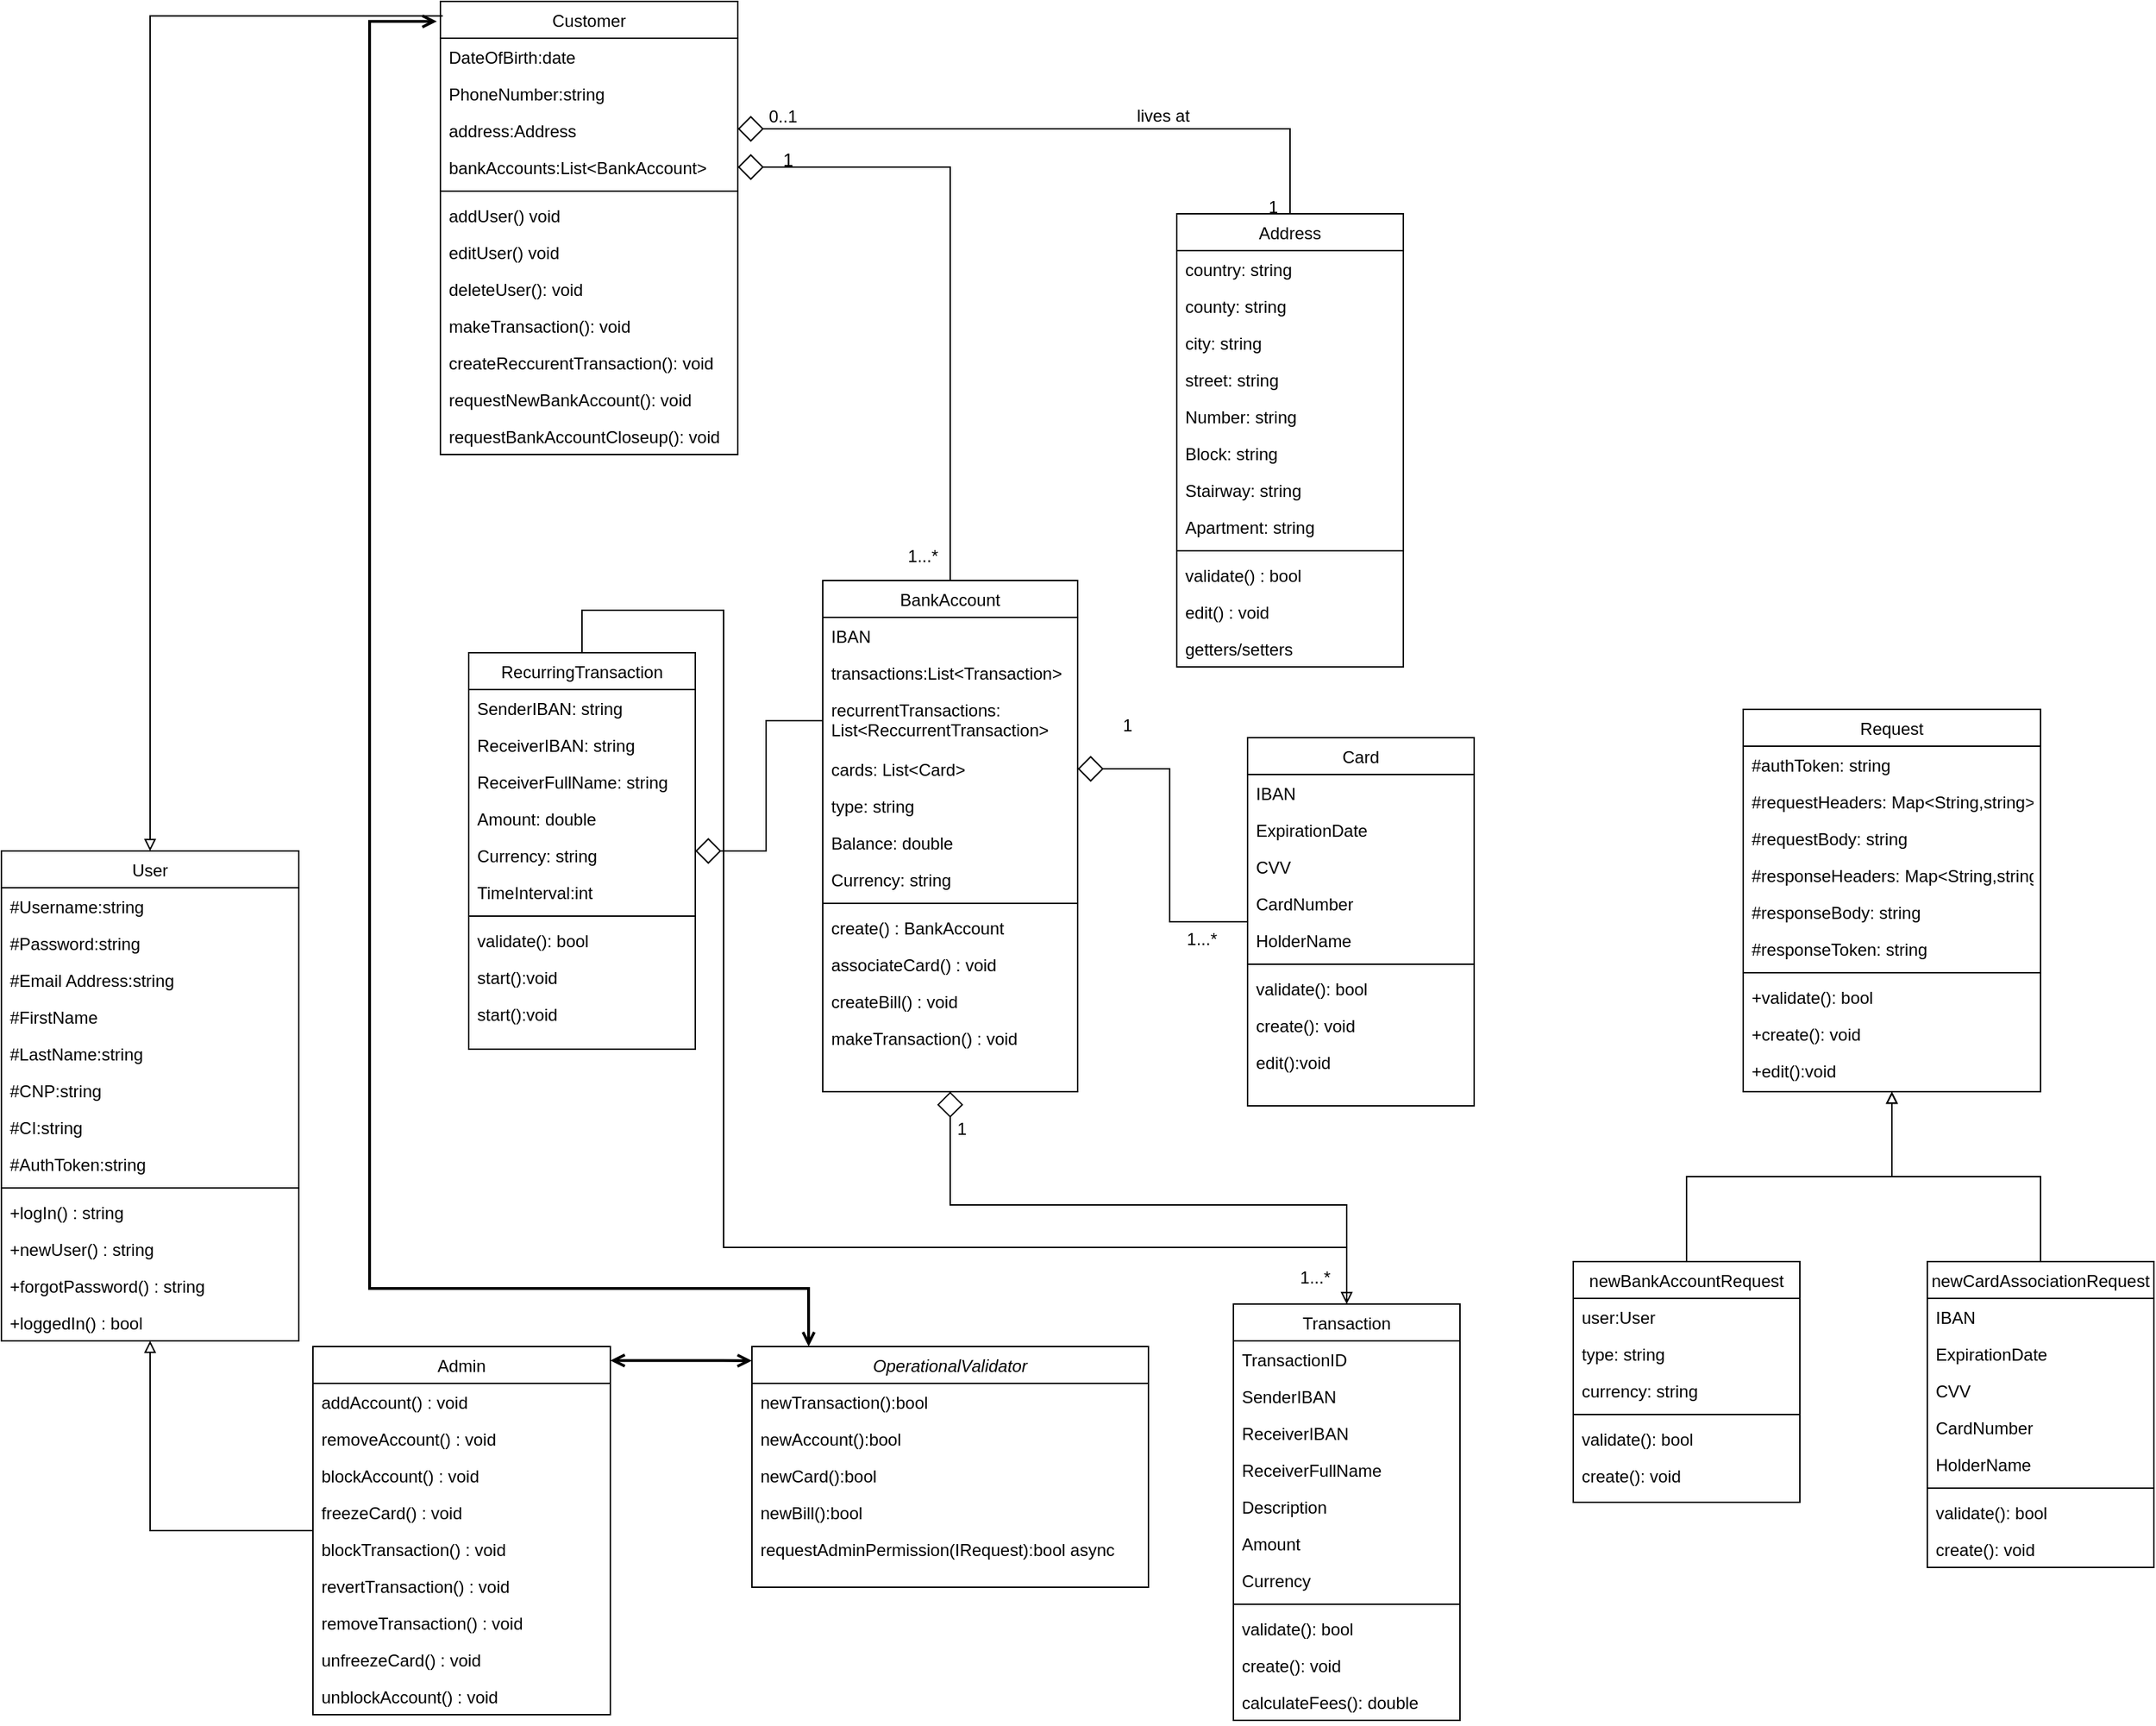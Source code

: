 <mxfile version="14.5.6" type="device"><diagram id="C5RBs43oDa-KdzZeNtuy" name="Page-1"><mxGraphModel dx="1200" dy="620" grid="1" gridSize="10" guides="1" tooltips="1" connect="1" arrows="1" fold="1" page="1" pageScale="1" pageWidth="827" pageHeight="1169" math="0" shadow="0"><root><mxCell id="WIyWlLk6GJQsqaUBKTNV-0"/><mxCell id="WIyWlLk6GJQsqaUBKTNV-1" parent="WIyWlLk6GJQsqaUBKTNV-0"/><mxCell id="zkfFHV4jXpPFQw0GAbJ--0" value="Customer" style="swimlane;fontStyle=0;align=center;verticalAlign=top;childLayout=stackLayout;horizontal=1;startSize=26;horizontalStack=0;resizeParent=1;resizeLast=0;collapsible=1;marginBottom=0;rounded=0;shadow=0;strokeWidth=1;" parent="WIyWlLk6GJQsqaUBKTNV-1" vertex="1"><mxGeometry x="330" y="20" width="210" height="320" as="geometry"><mxRectangle x="220" y="120" width="160" height="26" as="alternateBounds"/></mxGeometry></mxCell><mxCell id="QooeFJCqSbE_ED6iMEy6-66" value="DateOfBirth:date" style="text;align=left;verticalAlign=top;spacingLeft=4;spacingRight=4;overflow=hidden;rotatable=0;points=[[0,0.5],[1,0.5]];portConstraint=eastwest;rounded=0;shadow=0;html=0;" parent="zkfFHV4jXpPFQw0GAbJ--0" vertex="1"><mxGeometry y="26" width="210" height="26" as="geometry"/></mxCell><mxCell id="QooeFJCqSbE_ED6iMEy6-67" value="PhoneNumber:string" style="text;align=left;verticalAlign=top;spacingLeft=4;spacingRight=4;overflow=hidden;rotatable=0;points=[[0,0.5],[1,0.5]];portConstraint=eastwest;rounded=0;shadow=0;html=0;" parent="zkfFHV4jXpPFQw0GAbJ--0" vertex="1"><mxGeometry y="52" width="210" height="26" as="geometry"/></mxCell><mxCell id="cZj2nDhHRfNbQZVqVWEz-0" value="address:Address" style="text;align=left;verticalAlign=top;spacingLeft=4;spacingRight=4;overflow=hidden;rotatable=0;points=[[0,0.5],[1,0.5]];portConstraint=eastwest;rounded=0;shadow=0;html=0;" parent="zkfFHV4jXpPFQw0GAbJ--0" vertex="1"><mxGeometry y="78" width="210" height="26" as="geometry"/></mxCell><mxCell id="cZj2nDhHRfNbQZVqVWEz-2" value="bankAccounts:List&lt;BankAccount&gt;" style="text;align=left;verticalAlign=top;spacingLeft=4;spacingRight=4;overflow=hidden;rotatable=0;points=[[0,0.5],[1,0.5]];portConstraint=eastwest;rounded=0;shadow=0;html=0;" parent="zkfFHV4jXpPFQw0GAbJ--0" vertex="1"><mxGeometry y="104" width="210" height="26" as="geometry"/></mxCell><mxCell id="zkfFHV4jXpPFQw0GAbJ--4" value="" style="line;html=1;strokeWidth=1;align=left;verticalAlign=middle;spacingTop=-1;spacingLeft=3;spacingRight=3;rotatable=0;labelPosition=right;points=[];portConstraint=eastwest;" parent="zkfFHV4jXpPFQw0GAbJ--0" vertex="1"><mxGeometry y="130" width="210" height="8" as="geometry"/></mxCell><mxCell id="zkfFHV4jXpPFQw0GAbJ--5" value="addUser() void" style="text;align=left;verticalAlign=top;spacingLeft=4;spacingRight=4;overflow=hidden;rotatable=0;points=[[0,0.5],[1,0.5]];portConstraint=eastwest;" parent="zkfFHV4jXpPFQw0GAbJ--0" vertex="1"><mxGeometry y="138" width="210" height="26" as="geometry"/></mxCell><mxCell id="QooeFJCqSbE_ED6iMEy6-68" value="editUser() void" style="text;align=left;verticalAlign=top;spacingLeft=4;spacingRight=4;overflow=hidden;rotatable=0;points=[[0,0.5],[1,0.5]];portConstraint=eastwest;" parent="zkfFHV4jXpPFQw0GAbJ--0" vertex="1"><mxGeometry y="164" width="210" height="26" as="geometry"/></mxCell><mxCell id="QooeFJCqSbE_ED6iMEy6-69" value="deleteUser(): void" style="text;align=left;verticalAlign=top;spacingLeft=4;spacingRight=4;overflow=hidden;rotatable=0;points=[[0,0.5],[1,0.5]];portConstraint=eastwest;" parent="zkfFHV4jXpPFQw0GAbJ--0" vertex="1"><mxGeometry y="190" width="210" height="26" as="geometry"/></mxCell><mxCell id="25cVGkH66APR6RdkRlMY-1" value="makeTransaction(): void" style="text;align=left;verticalAlign=top;spacingLeft=4;spacingRight=4;overflow=hidden;rotatable=0;points=[[0,0.5],[1,0.5]];portConstraint=eastwest;" vertex="1" parent="zkfFHV4jXpPFQw0GAbJ--0"><mxGeometry y="216" width="210" height="26" as="geometry"/></mxCell><mxCell id="QooeFJCqSbE_ED6iMEy6-73" value="createReccurentTransaction(): void" style="text;align=left;verticalAlign=top;spacingLeft=4;spacingRight=4;overflow=hidden;rotatable=0;points=[[0,0.5],[1,0.5]];portConstraint=eastwest;" parent="zkfFHV4jXpPFQw0GAbJ--0" vertex="1"><mxGeometry y="242" width="210" height="26" as="geometry"/></mxCell><mxCell id="QooeFJCqSbE_ED6iMEy6-71" value="requestNewBankAccount(): void" style="text;align=left;verticalAlign=top;spacingLeft=4;spacingRight=4;overflow=hidden;rotatable=0;points=[[0,0.5],[1,0.5]];portConstraint=eastwest;" parent="zkfFHV4jXpPFQw0GAbJ--0" vertex="1"><mxGeometry y="268" width="210" height="26" as="geometry"/></mxCell><mxCell id="25cVGkH66APR6RdkRlMY-0" value="requestBankAccountCloseup(): void" style="text;align=left;verticalAlign=top;spacingLeft=4;spacingRight=4;overflow=hidden;rotatable=0;points=[[0,0.5],[1,0.5]];portConstraint=eastwest;" vertex="1" parent="zkfFHV4jXpPFQw0GAbJ--0"><mxGeometry y="294" width="210" height="26" as="geometry"/></mxCell><mxCell id="zkfFHV4jXpPFQw0GAbJ--17" value="Address" style="swimlane;fontStyle=0;align=center;verticalAlign=top;childLayout=stackLayout;horizontal=1;startSize=26;horizontalStack=0;resizeParent=1;resizeLast=0;collapsible=1;marginBottom=0;rounded=0;shadow=0;strokeWidth=1;" parent="WIyWlLk6GJQsqaUBKTNV-1" vertex="1"><mxGeometry x="850" y="170" width="160" height="320" as="geometry"><mxRectangle x="550" y="140" width="160" height="26" as="alternateBounds"/></mxGeometry></mxCell><mxCell id="zkfFHV4jXpPFQw0GAbJ--18" value="country: string" style="text;align=left;verticalAlign=top;spacingLeft=4;spacingRight=4;overflow=hidden;rotatable=0;points=[[0,0.5],[1,0.5]];portConstraint=eastwest;" parent="zkfFHV4jXpPFQw0GAbJ--17" vertex="1"><mxGeometry y="26" width="160" height="26" as="geometry"/></mxCell><mxCell id="QooeFJCqSbE_ED6iMEy6-58" value="county: string" style="text;align=left;verticalAlign=top;spacingLeft=4;spacingRight=4;overflow=hidden;rotatable=0;points=[[0,0.5],[1,0.5]];portConstraint=eastwest;" parent="zkfFHV4jXpPFQw0GAbJ--17" vertex="1"><mxGeometry y="52" width="160" height="26" as="geometry"/></mxCell><mxCell id="QooeFJCqSbE_ED6iMEy6-59" value="city: string" style="text;align=left;verticalAlign=top;spacingLeft=4;spacingRight=4;overflow=hidden;rotatable=0;points=[[0,0.5],[1,0.5]];portConstraint=eastwest;" parent="zkfFHV4jXpPFQw0GAbJ--17" vertex="1"><mxGeometry y="78" width="160" height="26" as="geometry"/></mxCell><mxCell id="zkfFHV4jXpPFQw0GAbJ--19" value="street: string" style="text;align=left;verticalAlign=top;spacingLeft=4;spacingRight=4;overflow=hidden;rotatable=0;points=[[0,0.5],[1,0.5]];portConstraint=eastwest;rounded=0;shadow=0;html=0;" parent="zkfFHV4jXpPFQw0GAbJ--17" vertex="1"><mxGeometry y="104" width="160" height="26" as="geometry"/></mxCell><mxCell id="QooeFJCqSbE_ED6iMEy6-60" value="Number: string" style="text;align=left;verticalAlign=top;spacingLeft=4;spacingRight=4;overflow=hidden;rotatable=0;points=[[0,0.5],[1,0.5]];portConstraint=eastwest;rounded=0;shadow=0;html=0;" parent="zkfFHV4jXpPFQw0GAbJ--17" vertex="1"><mxGeometry y="130" width="160" height="26" as="geometry"/></mxCell><mxCell id="QooeFJCqSbE_ED6iMEy6-61" value="Block: string" style="text;align=left;verticalAlign=top;spacingLeft=4;spacingRight=4;overflow=hidden;rotatable=0;points=[[0,0.5],[1,0.5]];portConstraint=eastwest;rounded=0;shadow=0;html=0;" parent="zkfFHV4jXpPFQw0GAbJ--17" vertex="1"><mxGeometry y="156" width="160" height="26" as="geometry"/></mxCell><mxCell id="zkfFHV4jXpPFQw0GAbJ--20" value="Stairway: string" style="text;align=left;verticalAlign=top;spacingLeft=4;spacingRight=4;overflow=hidden;rotatable=0;points=[[0,0.5],[1,0.5]];portConstraint=eastwest;rounded=0;shadow=0;html=0;" parent="zkfFHV4jXpPFQw0GAbJ--17" vertex="1"><mxGeometry y="182" width="160" height="26" as="geometry"/></mxCell><mxCell id="zkfFHV4jXpPFQw0GAbJ--21" value="Apartment: string" style="text;align=left;verticalAlign=top;spacingLeft=4;spacingRight=4;overflow=hidden;rotatable=0;points=[[0,0.5],[1,0.5]];portConstraint=eastwest;rounded=0;shadow=0;html=0;" parent="zkfFHV4jXpPFQw0GAbJ--17" vertex="1"><mxGeometry y="208" width="160" height="26" as="geometry"/></mxCell><mxCell id="zkfFHV4jXpPFQw0GAbJ--23" value="" style="line;html=1;strokeWidth=1;align=left;verticalAlign=middle;spacingTop=-1;spacingLeft=3;spacingRight=3;rotatable=0;labelPosition=right;points=[];portConstraint=eastwest;" parent="zkfFHV4jXpPFQw0GAbJ--17" vertex="1"><mxGeometry y="234" width="160" height="8" as="geometry"/></mxCell><mxCell id="zkfFHV4jXpPFQw0GAbJ--24" value="validate() : bool" style="text;align=left;verticalAlign=top;spacingLeft=4;spacingRight=4;overflow=hidden;rotatable=0;points=[[0,0.5],[1,0.5]];portConstraint=eastwest;" parent="zkfFHV4jXpPFQw0GAbJ--17" vertex="1"><mxGeometry y="242" width="160" height="26" as="geometry"/></mxCell><mxCell id="QooeFJCqSbE_ED6iMEy6-62" value="edit() : void" style="text;align=left;verticalAlign=top;spacingLeft=4;spacingRight=4;overflow=hidden;rotatable=0;points=[[0,0.5],[1,0.5]];portConstraint=eastwest;" parent="zkfFHV4jXpPFQw0GAbJ--17" vertex="1"><mxGeometry y="268" width="160" height="26" as="geometry"/></mxCell><mxCell id="QooeFJCqSbE_ED6iMEy6-74" value="getters/setters" style="text;align=left;verticalAlign=top;spacingLeft=4;spacingRight=4;overflow=hidden;rotatable=0;points=[[0,0.5],[1,0.5]];portConstraint=eastwest;" parent="zkfFHV4jXpPFQw0GAbJ--17" vertex="1"><mxGeometry y="294" width="160" height="26" as="geometry"/></mxCell><mxCell id="zkfFHV4jXpPFQw0GAbJ--26" value="" style="endArrow=none;shadow=0;strokeWidth=1;rounded=0;endFill=0;edgeStyle=elbowEdgeStyle;elbow=vertical;startArrow=diamond;startFill=0;startSize=16;" parent="WIyWlLk6GJQsqaUBKTNV-1" source="zkfFHV4jXpPFQw0GAbJ--0" target="zkfFHV4jXpPFQw0GAbJ--17" edge="1"><mxGeometry x="0.5" y="41" relative="1" as="geometry"><mxPoint x="630" y="192" as="sourcePoint"/><mxPoint x="790" y="192" as="targetPoint"/><mxPoint x="-40" y="32" as="offset"/><Array as="points"><mxPoint x="620" y="110"/><mxPoint x="630" y="270"/><mxPoint x="550" y="140"/></Array></mxGeometry></mxCell><mxCell id="zkfFHV4jXpPFQw0GAbJ--27" value="0..1" style="resizable=0;align=left;verticalAlign=bottom;labelBackgroundColor=none;fontSize=12;" parent="zkfFHV4jXpPFQw0GAbJ--26" connectable="0" vertex="1"><mxGeometry x="-1" relative="1" as="geometry"><mxPoint x="20" as="offset"/></mxGeometry></mxCell><mxCell id="zkfFHV4jXpPFQw0GAbJ--28" value="1" style="resizable=0;align=right;verticalAlign=bottom;labelBackgroundColor=none;fontSize=12;" parent="zkfFHV4jXpPFQw0GAbJ--26" connectable="0" vertex="1"><mxGeometry x="1" relative="1" as="geometry"><mxPoint x="-7" y="4" as="offset"/></mxGeometry></mxCell><mxCell id="zkfFHV4jXpPFQw0GAbJ--29" value="lives at" style="text;html=1;resizable=0;points=[];;align=center;verticalAlign=middle;labelBackgroundColor=none;rounded=0;shadow=0;strokeWidth=1;fontSize=12;" parent="zkfFHV4jXpPFQw0GAbJ--26" vertex="1" connectable="0"><mxGeometry x="0.5" y="49" relative="1" as="geometry"><mxPoint x="-38" y="40" as="offset"/></mxGeometry></mxCell><mxCell id="cZj2nDhHRfNbQZVqVWEz-3" value="" style="endArrow=none;shadow=0;strokeWidth=1;rounded=0;endFill=0;edgeStyle=elbowEdgeStyle;elbow=vertical;exitX=1;exitY=0.5;exitDx=0;exitDy=0;verticalAlign=middle;horizontal=0;entryX=0.5;entryY=0;entryDx=0;entryDy=0;startArrow=diamond;startFill=0;targetPerimeterSpacing=0;endSize=6;startSize=16;" parent="WIyWlLk6GJQsqaUBKTNV-1" source="cZj2nDhHRfNbQZVqVWEz-2" target="cZj2nDhHRfNbQZVqVWEz-9" edge="1"><mxGeometry x="0.5" y="41" relative="1" as="geometry"><mxPoint x="530" y="170" as="sourcePoint"/><mxPoint x="700" y="250" as="targetPoint"/><mxPoint x="-40" y="32" as="offset"/><Array as="points"><mxPoint x="620" y="137"/><mxPoint x="580" y="293"/><mxPoint x="690" y="163"/><mxPoint x="590" y="163"/><mxPoint x="600" y="210"/><mxPoint x="590" y="250"/><mxPoint x="610" y="260"/><mxPoint x="610" y="240"/><mxPoint x="610" y="220"/></Array></mxGeometry></mxCell><mxCell id="cZj2nDhHRfNbQZVqVWEz-4" value="1" style="resizable=0;align=left;verticalAlign=bottom;labelBackgroundColor=none;fontSize=13;" parent="cZj2nDhHRfNbQZVqVWEz-3" connectable="0" vertex="1"><mxGeometry x="-1" relative="1" as="geometry"><mxPoint x="30" y="4" as="offset"/></mxGeometry></mxCell><mxCell id="cZj2nDhHRfNbQZVqVWEz-5" value="1...*" style="resizable=0;align=right;verticalAlign=bottom;labelBackgroundColor=none;fontSize=12;" parent="cZj2nDhHRfNbQZVqVWEz-3" connectable="0" vertex="1"><mxGeometry x="1" relative="1" as="geometry"><mxPoint x="-7" y="-8.36" as="offset"/></mxGeometry></mxCell><mxCell id="QooeFJCqSbE_ED6iMEy6-11" value="" style="edgeStyle=orthogonalEdgeStyle;rounded=0;orthogonalLoop=1;jettySize=auto;html=1;exitX=1;exitY=0.5;exitDx=0;exitDy=0;endArrow=none;endFill=0;startArrow=diamond;startFill=0;startSize=16;" parent="WIyWlLk6GJQsqaUBKTNV-1" source="QooeFJCqSbE_ED6iMEy6-0" target="QooeFJCqSbE_ED6iMEy6-1" edge="1"><mxGeometry relative="1" as="geometry"/></mxCell><mxCell id="QooeFJCqSbE_ED6iMEy6-22" value="" style="edgeStyle=orthogonalEdgeStyle;rounded=0;orthogonalLoop=1;jettySize=auto;html=1;endArrow=none;endFill=0;startArrow=diamond;startFill=0;startSize=16;exitX=0.5;exitY=1;exitDx=0;exitDy=0;" parent="WIyWlLk6GJQsqaUBKTNV-1" source="cZj2nDhHRfNbQZVqVWEz-9" target="QooeFJCqSbE_ED6iMEy6-12" edge="1"><mxGeometry relative="1" as="geometry"/></mxCell><mxCell id="cZj2nDhHRfNbQZVqVWEz-9" value="BankAccount" style="swimlane;fontStyle=0;align=center;verticalAlign=top;childLayout=stackLayout;horizontal=1;startSize=26;horizontalStack=0;resizeParent=1;resizeLast=0;collapsible=1;marginBottom=0;rounded=0;shadow=0;strokeWidth=1;" parent="WIyWlLk6GJQsqaUBKTNV-1" vertex="1"><mxGeometry x="600" y="429" width="180" height="361" as="geometry"><mxRectangle x="550" y="140" width="160" height="26" as="alternateBounds"/></mxGeometry></mxCell><mxCell id="cZj2nDhHRfNbQZVqVWEz-10" value="IBAN" style="text;align=left;verticalAlign=top;spacingLeft=4;spacingRight=4;overflow=hidden;rotatable=0;points=[[0,0.5],[1,0.5]];portConstraint=eastwest;" parent="cZj2nDhHRfNbQZVqVWEz-9" vertex="1"><mxGeometry y="26" width="180" height="26" as="geometry"/></mxCell><mxCell id="cZj2nDhHRfNbQZVqVWEz-11" value="transactions:List&lt;Transaction&gt;" style="text;align=left;verticalAlign=top;spacingLeft=4;spacingRight=4;overflow=hidden;rotatable=0;points=[[0,0.5],[1,0.5]];portConstraint=eastwest;rounded=0;shadow=0;html=0;" parent="cZj2nDhHRfNbQZVqVWEz-9" vertex="1"><mxGeometry y="52" width="180" height="26" as="geometry"/></mxCell><mxCell id="cZj2nDhHRfNbQZVqVWEz-12" value="recurrentTransactions: &#10;List&lt;ReccurrentTransaction&gt;" style="text;align=left;verticalAlign=top;spacingLeft=4;spacingRight=4;overflow=hidden;rotatable=0;points=[[0,0.5],[1,0.5]];portConstraint=eastwest;rounded=0;shadow=0;html=0;" parent="cZj2nDhHRfNbQZVqVWEz-9" vertex="1"><mxGeometry y="78" width="180" height="42" as="geometry"/></mxCell><mxCell id="QooeFJCqSbE_ED6iMEy6-0" value="cards: List&lt;Card&gt;" style="text;align=left;verticalAlign=top;spacingLeft=4;spacingRight=4;overflow=hidden;rotatable=0;points=[[0,0.5],[1,0.5]];portConstraint=eastwest;rounded=0;shadow=0;html=0;" parent="cZj2nDhHRfNbQZVqVWEz-9" vertex="1"><mxGeometry y="120" width="180" height="26" as="geometry"/></mxCell><mxCell id="cZj2nDhHRfNbQZVqVWEz-13" value="type: string" style="text;align=left;verticalAlign=top;spacingLeft=4;spacingRight=4;overflow=hidden;rotatable=0;points=[[0,0.5],[1,0.5]];portConstraint=eastwest;rounded=0;shadow=0;html=0;" parent="cZj2nDhHRfNbQZVqVWEz-9" vertex="1"><mxGeometry y="146" width="180" height="26" as="geometry"/></mxCell><mxCell id="QooeFJCqSbE_ED6iMEy6-90" value="Balance: double" style="text;align=left;verticalAlign=top;spacingLeft=4;spacingRight=4;overflow=hidden;rotatable=0;points=[[0,0.5],[1,0.5]];portConstraint=eastwest;rounded=0;shadow=0;html=0;" parent="cZj2nDhHRfNbQZVqVWEz-9" vertex="1"><mxGeometry y="172" width="180" height="26" as="geometry"/></mxCell><mxCell id="QooeFJCqSbE_ED6iMEy6-91" value="Currency: string" style="text;align=left;verticalAlign=top;spacingLeft=4;spacingRight=4;overflow=hidden;rotatable=0;points=[[0,0.5],[1,0.5]];portConstraint=eastwest;rounded=0;shadow=0;html=0;" parent="cZj2nDhHRfNbQZVqVWEz-9" vertex="1"><mxGeometry y="198" width="180" height="26" as="geometry"/></mxCell><mxCell id="cZj2nDhHRfNbQZVqVWEz-15" value="" style="line;html=1;strokeWidth=1;align=left;verticalAlign=middle;spacingTop=-1;spacingLeft=3;spacingRight=3;rotatable=0;labelPosition=right;points=[];portConstraint=eastwest;" parent="cZj2nDhHRfNbQZVqVWEz-9" vertex="1"><mxGeometry y="224" width="180" height="8" as="geometry"/></mxCell><mxCell id="cZj2nDhHRfNbQZVqVWEz-16" value="create() : BankAccount" style="text;align=left;verticalAlign=top;spacingLeft=4;spacingRight=4;overflow=hidden;rotatable=0;points=[[0,0.5],[1,0.5]];portConstraint=eastwest;" parent="cZj2nDhHRfNbQZVqVWEz-9" vertex="1"><mxGeometry y="232" width="180" height="26" as="geometry"/></mxCell><mxCell id="QooeFJCqSbE_ED6iMEy6-92" value="associateCard() : void" style="text;align=left;verticalAlign=top;spacingLeft=4;spacingRight=4;overflow=hidden;rotatable=0;points=[[0,0.5],[1,0.5]];portConstraint=eastwest;" parent="cZj2nDhHRfNbQZVqVWEz-9" vertex="1"><mxGeometry y="258" width="180" height="26" as="geometry"/></mxCell><mxCell id="QooeFJCqSbE_ED6iMEy6-93" value="createBill() : void" style="text;align=left;verticalAlign=top;spacingLeft=4;spacingRight=4;overflow=hidden;rotatable=0;points=[[0,0.5],[1,0.5]];portConstraint=eastwest;" parent="cZj2nDhHRfNbQZVqVWEz-9" vertex="1"><mxGeometry y="284" width="180" height="26" as="geometry"/></mxCell><mxCell id="QooeFJCqSbE_ED6iMEy6-94" value="makeTransaction() : void" style="text;align=left;verticalAlign=top;spacingLeft=4;spacingRight=4;overflow=hidden;rotatable=0;points=[[0,0.5],[1,0.5]];portConstraint=eastwest;" parent="cZj2nDhHRfNbQZVqVWEz-9" vertex="1"><mxGeometry y="310" width="180" height="26" as="geometry"/></mxCell><mxCell id="QooeFJCqSbE_ED6iMEy6-1" value="Card" style="swimlane;fontStyle=0;align=center;verticalAlign=top;childLayout=stackLayout;horizontal=1;startSize=26;horizontalStack=0;resizeParent=1;resizeLast=0;collapsible=1;marginBottom=0;rounded=0;shadow=0;strokeWidth=1;" parent="WIyWlLk6GJQsqaUBKTNV-1" vertex="1"><mxGeometry x="900" y="540" width="160" height="260" as="geometry"><mxRectangle x="550" y="140" width="160" height="26" as="alternateBounds"/></mxGeometry></mxCell><mxCell id="QooeFJCqSbE_ED6iMEy6-2" value="IBAN" style="text;align=left;verticalAlign=top;spacingLeft=4;spacingRight=4;overflow=hidden;rotatable=0;points=[[0,0.5],[1,0.5]];portConstraint=eastwest;" parent="QooeFJCqSbE_ED6iMEy6-1" vertex="1"><mxGeometry y="26" width="160" height="26" as="geometry"/></mxCell><mxCell id="QooeFJCqSbE_ED6iMEy6-3" value="ExpirationDate" style="text;align=left;verticalAlign=top;spacingLeft=4;spacingRight=4;overflow=hidden;rotatable=0;points=[[0,0.5],[1,0.5]];portConstraint=eastwest;rounded=0;shadow=0;html=0;" parent="QooeFJCqSbE_ED6iMEy6-1" vertex="1"><mxGeometry y="52" width="160" height="26" as="geometry"/></mxCell><mxCell id="QooeFJCqSbE_ED6iMEy6-56" value="CVV" style="text;align=left;verticalAlign=top;spacingLeft=4;spacingRight=4;overflow=hidden;rotatable=0;points=[[0,0.5],[1,0.5]];portConstraint=eastwest;rounded=0;shadow=0;html=0;" parent="QooeFJCqSbE_ED6iMEy6-1" vertex="1"><mxGeometry y="78" width="160" height="26" as="geometry"/></mxCell><mxCell id="QooeFJCqSbE_ED6iMEy6-57" value="CardNumber" style="text;align=left;verticalAlign=top;spacingLeft=4;spacingRight=4;overflow=hidden;rotatable=0;points=[[0,0.5],[1,0.5]];portConstraint=eastwest;rounded=0;shadow=0;html=0;" parent="QooeFJCqSbE_ED6iMEy6-1" vertex="1"><mxGeometry y="104" width="160" height="26" as="geometry"/></mxCell><mxCell id="QooeFJCqSbE_ED6iMEy6-4" value="HolderName" style="text;align=left;verticalAlign=top;spacingLeft=4;spacingRight=4;overflow=hidden;rotatable=0;points=[[0,0.5],[1,0.5]];portConstraint=eastwest;rounded=0;shadow=0;html=0;" parent="QooeFJCqSbE_ED6iMEy6-1" vertex="1"><mxGeometry y="130" width="160" height="26" as="geometry"/></mxCell><mxCell id="QooeFJCqSbE_ED6iMEy6-8" value="" style="line;html=1;strokeWidth=1;align=left;verticalAlign=middle;spacingTop=-1;spacingLeft=3;spacingRight=3;rotatable=0;labelPosition=right;points=[];portConstraint=eastwest;" parent="QooeFJCqSbE_ED6iMEy6-1" vertex="1"><mxGeometry y="156" width="160" height="8" as="geometry"/></mxCell><mxCell id="QooeFJCqSbE_ED6iMEy6-9" value="validate(): bool" style="text;align=left;verticalAlign=top;spacingLeft=4;spacingRight=4;overflow=hidden;rotatable=0;points=[[0,0.5],[1,0.5]];portConstraint=eastwest;" parent="QooeFJCqSbE_ED6iMEy6-1" vertex="1"><mxGeometry y="164" width="160" height="26" as="geometry"/></mxCell><mxCell id="QooeFJCqSbE_ED6iMEy6-89" value="create(): void" style="text;align=left;verticalAlign=top;spacingLeft=4;spacingRight=4;overflow=hidden;rotatable=0;points=[[0,0.5],[1,0.5]];portConstraint=eastwest;" parent="QooeFJCqSbE_ED6iMEy6-1" vertex="1"><mxGeometry y="190" width="160" height="26" as="geometry"/></mxCell><mxCell id="QooeFJCqSbE_ED6iMEy6-10" value="edit():void" style="text;align=left;verticalAlign=top;spacingLeft=4;spacingRight=4;overflow=hidden;rotatable=0;points=[[0,0.5],[1,0.5]];portConstraint=eastwest;" parent="QooeFJCqSbE_ED6iMEy6-1" vertex="1"><mxGeometry y="216" width="160" height="26" as="geometry"/></mxCell><mxCell id="QooeFJCqSbE_ED6iMEy6-12" value="Transaction" style="swimlane;fontStyle=0;align=center;verticalAlign=top;childLayout=stackLayout;horizontal=1;startSize=26;horizontalStack=0;resizeParent=1;resizeLast=0;collapsible=1;marginBottom=0;rounded=0;shadow=0;strokeWidth=1;" parent="WIyWlLk6GJQsqaUBKTNV-1" vertex="1"><mxGeometry x="890" y="940" width="160" height="294" as="geometry"><mxRectangle x="550" y="140" width="160" height="26" as="alternateBounds"/></mxGeometry></mxCell><mxCell id="QooeFJCqSbE_ED6iMEy6-13" value="TransactionID" style="text;align=left;verticalAlign=top;spacingLeft=4;spacingRight=4;overflow=hidden;rotatable=0;points=[[0,0.5],[1,0.5]];portConstraint=eastwest;" parent="QooeFJCqSbE_ED6iMEy6-12" vertex="1"><mxGeometry y="26" width="160" height="26" as="geometry"/></mxCell><mxCell id="QooeFJCqSbE_ED6iMEy6-14" value="SenderIBAN" style="text;align=left;verticalAlign=top;spacingLeft=4;spacingRight=4;overflow=hidden;rotatable=0;points=[[0,0.5],[1,0.5]];portConstraint=eastwest;rounded=0;shadow=0;html=0;" parent="QooeFJCqSbE_ED6iMEy6-12" vertex="1"><mxGeometry y="52" width="160" height="26" as="geometry"/></mxCell><mxCell id="QooeFJCqSbE_ED6iMEy6-15" value="ReceiverIBAN" style="text;align=left;verticalAlign=top;spacingLeft=4;spacingRight=4;overflow=hidden;rotatable=0;points=[[0,0.5],[1,0.5]];portConstraint=eastwest;rounded=0;shadow=0;html=0;" parent="QooeFJCqSbE_ED6iMEy6-12" vertex="1"><mxGeometry y="78" width="160" height="26" as="geometry"/></mxCell><mxCell id="QooeFJCqSbE_ED6iMEy6-16" value="ReceiverFullName" style="text;align=left;verticalAlign=top;spacingLeft=4;spacingRight=4;overflow=hidden;rotatable=0;points=[[0,0.5],[1,0.5]];portConstraint=eastwest;rounded=0;shadow=0;html=0;" parent="QooeFJCqSbE_ED6iMEy6-12" vertex="1"><mxGeometry y="104" width="160" height="26" as="geometry"/></mxCell><mxCell id="QooeFJCqSbE_ED6iMEy6-17" value="Description" style="text;align=left;verticalAlign=top;spacingLeft=4;spacingRight=4;overflow=hidden;rotatable=0;points=[[0,0.5],[1,0.5]];portConstraint=eastwest;rounded=0;shadow=0;html=0;" parent="QooeFJCqSbE_ED6iMEy6-12" vertex="1"><mxGeometry y="130" width="160" height="26" as="geometry"/></mxCell><mxCell id="QooeFJCqSbE_ED6iMEy6-86" value="Amount" style="text;align=left;verticalAlign=top;spacingLeft=4;spacingRight=4;overflow=hidden;rotatable=0;points=[[0,0.5],[1,0.5]];portConstraint=eastwest;rounded=0;shadow=0;html=0;" parent="QooeFJCqSbE_ED6iMEy6-12" vertex="1"><mxGeometry y="156" width="160" height="26" as="geometry"/></mxCell><mxCell id="QooeFJCqSbE_ED6iMEy6-18" value="Currency" style="text;align=left;verticalAlign=top;spacingLeft=4;spacingRight=4;overflow=hidden;rotatable=0;points=[[0,0.5],[1,0.5]];portConstraint=eastwest;rounded=0;shadow=0;html=0;" parent="QooeFJCqSbE_ED6iMEy6-12" vertex="1"><mxGeometry y="182" width="160" height="26" as="geometry"/></mxCell><mxCell id="QooeFJCqSbE_ED6iMEy6-19" value="" style="line;html=1;strokeWidth=1;align=left;verticalAlign=middle;spacingTop=-1;spacingLeft=3;spacingRight=3;rotatable=0;labelPosition=right;points=[];portConstraint=eastwest;" parent="QooeFJCqSbE_ED6iMEy6-12" vertex="1"><mxGeometry y="208" width="160" height="8" as="geometry"/></mxCell><mxCell id="QooeFJCqSbE_ED6iMEy6-20" value="validate(): bool" style="text;align=left;verticalAlign=top;spacingLeft=4;spacingRight=4;overflow=hidden;rotatable=0;points=[[0,0.5],[1,0.5]];portConstraint=eastwest;" parent="QooeFJCqSbE_ED6iMEy6-12" vertex="1"><mxGeometry y="216" width="160" height="26" as="geometry"/></mxCell><mxCell id="QooeFJCqSbE_ED6iMEy6-88" value="create(): void" style="text;align=left;verticalAlign=top;spacingLeft=4;spacingRight=4;overflow=hidden;rotatable=0;points=[[0,0.5],[1,0.5]];portConstraint=eastwest;" parent="QooeFJCqSbE_ED6iMEy6-12" vertex="1"><mxGeometry y="242" width="160" height="26" as="geometry"/></mxCell><mxCell id="QooeFJCqSbE_ED6iMEy6-21" value="calculateFees(): double" style="text;align=left;verticalAlign=top;spacingLeft=4;spacingRight=4;overflow=hidden;rotatable=0;points=[[0,0.5],[1,0.5]];portConstraint=eastwest;" parent="QooeFJCqSbE_ED6iMEy6-12" vertex="1"><mxGeometry y="268" width="160" height="26" as="geometry"/></mxCell><mxCell id="QooeFJCqSbE_ED6iMEy6-152" value="" style="edgeStyle=orthogonalEdgeStyle;rounded=0;orthogonalLoop=1;jettySize=auto;html=1;startArrow=none;startFill=0;endArrow=block;endFill=0;" parent="WIyWlLk6GJQsqaUBKTNV-1" source="QooeFJCqSbE_ED6iMEy6-23" target="QooeFJCqSbE_ED6iMEy6-141" edge="1"><mxGeometry relative="1" as="geometry"/></mxCell><mxCell id="QooeFJCqSbE_ED6iMEy6-23" value="Admin" style="swimlane;fontStyle=0;align=center;verticalAlign=top;childLayout=stackLayout;horizontal=1;startSize=26;horizontalStack=0;resizeParent=1;resizeLast=0;collapsible=1;marginBottom=0;rounded=0;shadow=0;strokeWidth=1;" parent="WIyWlLk6GJQsqaUBKTNV-1" vertex="1"><mxGeometry x="240" y="970" width="210" height="260" as="geometry"><mxRectangle x="220" y="120" width="160" height="26" as="alternateBounds"/></mxGeometry></mxCell><mxCell id="QooeFJCqSbE_ED6iMEy6-170" value="addAccount() : void" style="text;align=left;verticalAlign=top;spacingLeft=4;spacingRight=4;overflow=hidden;rotatable=0;points=[[0,0.5],[1,0.5]];portConstraint=eastwest;rounded=0;shadow=0;html=0;" parent="QooeFJCqSbE_ED6iMEy6-23" vertex="1"><mxGeometry y="26" width="210" height="26" as="geometry"/></mxCell><mxCell id="QooeFJCqSbE_ED6iMEy6-171" value="removeAccount() : void" style="text;align=left;verticalAlign=top;spacingLeft=4;spacingRight=4;overflow=hidden;rotatable=0;points=[[0,0.5],[1,0.5]];portConstraint=eastwest;rounded=0;shadow=0;html=0;" parent="QooeFJCqSbE_ED6iMEy6-23" vertex="1"><mxGeometry y="52" width="210" height="26" as="geometry"/></mxCell><mxCell id="QooeFJCqSbE_ED6iMEy6-172" value="blockAccount() : void" style="text;align=left;verticalAlign=top;spacingLeft=4;spacingRight=4;overflow=hidden;rotatable=0;points=[[0,0.5],[1,0.5]];portConstraint=eastwest;rounded=0;shadow=0;html=0;" parent="QooeFJCqSbE_ED6iMEy6-23" vertex="1"><mxGeometry y="78" width="210" height="26" as="geometry"/></mxCell><mxCell id="QooeFJCqSbE_ED6iMEy6-28" value="freezeCard() : void" style="text;align=left;verticalAlign=top;spacingLeft=4;spacingRight=4;overflow=hidden;rotatable=0;points=[[0,0.5],[1,0.5]];portConstraint=eastwest;rounded=0;shadow=0;html=0;" parent="QooeFJCqSbE_ED6iMEy6-23" vertex="1"><mxGeometry y="104" width="210" height="26" as="geometry"/></mxCell><mxCell id="QooeFJCqSbE_ED6iMEy6-29" value="blockTransaction() : void" style="text;align=left;verticalAlign=top;spacingLeft=4;spacingRight=4;overflow=hidden;rotatable=0;points=[[0,0.5],[1,0.5]];portConstraint=eastwest;rounded=0;shadow=0;html=0;" parent="QooeFJCqSbE_ED6iMEy6-23" vertex="1"><mxGeometry y="130" width="210" height="26" as="geometry"/></mxCell><mxCell id="QooeFJCqSbE_ED6iMEy6-30" value="revertTransaction() : void" style="text;align=left;verticalAlign=top;spacingLeft=4;spacingRight=4;overflow=hidden;rotatable=0;points=[[0,0.5],[1,0.5]];portConstraint=eastwest;rounded=0;shadow=0;html=0;" parent="QooeFJCqSbE_ED6iMEy6-23" vertex="1"><mxGeometry y="156" width="210" height="26" as="geometry"/></mxCell><mxCell id="QooeFJCqSbE_ED6iMEy6-173" value="removeTransaction() : void" style="text;align=left;verticalAlign=top;spacingLeft=4;spacingRight=4;overflow=hidden;rotatable=0;points=[[0,0.5],[1,0.5]];portConstraint=eastwest;rounded=0;shadow=0;html=0;" parent="QooeFJCqSbE_ED6iMEy6-23" vertex="1"><mxGeometry y="182" width="210" height="26" as="geometry"/></mxCell><mxCell id="QooeFJCqSbE_ED6iMEy6-174" value="unfreezeCard() : void" style="text;align=left;verticalAlign=top;spacingLeft=4;spacingRight=4;overflow=hidden;rotatable=0;points=[[0,0.5],[1,0.5]];portConstraint=eastwest;rounded=0;shadow=0;html=0;" parent="QooeFJCqSbE_ED6iMEy6-23" vertex="1"><mxGeometry y="208" width="210" height="26" as="geometry"/></mxCell><mxCell id="QooeFJCqSbE_ED6iMEy6-31" value="unblockAccount() : void" style="text;align=left;verticalAlign=top;spacingLeft=4;spacingRight=4;overflow=hidden;rotatable=0;points=[[0,0.5],[1,0.5]];portConstraint=eastwest;rounded=0;shadow=0;html=0;" parent="QooeFJCqSbE_ED6iMEy6-23" vertex="1"><mxGeometry y="234" width="210" height="26" as="geometry"/></mxCell><mxCell id="QooeFJCqSbE_ED6iMEy6-47" value="1" style="resizable=0;align=left;verticalAlign=bottom;labelBackgroundColor=none;fontSize=12;" parent="WIyWlLk6GJQsqaUBKTNV-1" connectable="0" vertex="1"><mxGeometry x="810" y="540" as="geometry"/></mxCell><mxCell id="QooeFJCqSbE_ED6iMEy6-48" value="1...*" style="resizable=0;align=right;verticalAlign=bottom;labelBackgroundColor=none;fontSize=12;" parent="WIyWlLk6GJQsqaUBKTNV-1" connectable="0" vertex="1"><mxGeometry x="880.0" y="691.0" as="geometry"/></mxCell><mxCell id="QooeFJCqSbE_ED6iMEy6-50" value="1...*" style="resizable=0;align=right;verticalAlign=bottom;labelBackgroundColor=none;fontSize=12;" parent="WIyWlLk6GJQsqaUBKTNV-1" connectable="0" vertex="1"><mxGeometry x="960.0" y="930.0" as="geometry"/></mxCell><mxCell id="QooeFJCqSbE_ED6iMEy6-75" value="OperationalValidator" style="swimlane;fontStyle=2;align=center;verticalAlign=top;childLayout=stackLayout;horizontal=1;startSize=26;horizontalStack=0;resizeParent=1;resizeLast=0;collapsible=1;marginBottom=0;rounded=0;shadow=0;strokeWidth=1;" parent="WIyWlLk6GJQsqaUBKTNV-1" vertex="1"><mxGeometry x="550" y="970" width="280" height="170" as="geometry"><mxRectangle x="220" y="120" width="160" height="26" as="alternateBounds"/></mxGeometry></mxCell><mxCell id="QooeFJCqSbE_ED6iMEy6-76" value="newTransaction():bool" style="text;align=left;verticalAlign=top;spacingLeft=4;spacingRight=4;overflow=hidden;rotatable=0;points=[[0,0.5],[1,0.5]];portConstraint=eastwest;" parent="QooeFJCqSbE_ED6iMEy6-75" vertex="1"><mxGeometry y="26" width="280" height="26" as="geometry"/></mxCell><mxCell id="QooeFJCqSbE_ED6iMEy6-77" value="newAccount():bool" style="text;align=left;verticalAlign=top;spacingLeft=4;spacingRight=4;overflow=hidden;rotatable=0;points=[[0,0.5],[1,0.5]];portConstraint=eastwest;rounded=0;shadow=0;html=0;" parent="QooeFJCqSbE_ED6iMEy6-75" vertex="1"><mxGeometry y="52" width="280" height="26" as="geometry"/></mxCell><mxCell id="QooeFJCqSbE_ED6iMEy6-78" value="newCard():bool" style="text;align=left;verticalAlign=top;spacingLeft=4;spacingRight=4;overflow=hidden;rotatable=0;points=[[0,0.5],[1,0.5]];portConstraint=eastwest;rounded=0;shadow=0;html=0;" parent="QooeFJCqSbE_ED6iMEy6-75" vertex="1"><mxGeometry y="78" width="280" height="26" as="geometry"/></mxCell><mxCell id="QooeFJCqSbE_ED6iMEy6-79" value="newBill():bool" style="text;align=left;verticalAlign=top;spacingLeft=4;spacingRight=4;overflow=hidden;rotatable=0;points=[[0,0.5],[1,0.5]];portConstraint=eastwest;rounded=0;shadow=0;html=0;" parent="QooeFJCqSbE_ED6iMEy6-75" vertex="1"><mxGeometry y="104" width="280" height="26" as="geometry"/></mxCell><mxCell id="QooeFJCqSbE_ED6iMEy6-80" value="requestAdminPermission(IRequest):bool async" style="text;align=left;verticalAlign=top;spacingLeft=4;spacingRight=4;overflow=hidden;rotatable=0;points=[[0,0.5],[1,0.5]];portConstraint=eastwest;rounded=0;shadow=0;html=0;" parent="QooeFJCqSbE_ED6iMEy6-75" vertex="1"><mxGeometry y="130" width="280" height="26" as="geometry"/></mxCell><mxCell id="QooeFJCqSbE_ED6iMEy6-123" value="" style="edgeStyle=orthogonalEdgeStyle;rounded=0;orthogonalLoop=1;jettySize=auto;html=1;endArrow=none;endFill=0;startArrow=block;startFill=0;" parent="WIyWlLk6GJQsqaUBKTNV-1" source="QooeFJCqSbE_ED6iMEy6-97" target="QooeFJCqSbE_ED6iMEy6-110" edge="1"><mxGeometry relative="1" as="geometry"/></mxCell><mxCell id="QooeFJCqSbE_ED6iMEy6-97" value="Request" style="swimlane;fontStyle=0;align=center;verticalAlign=top;childLayout=stackLayout;horizontal=1;startSize=26;horizontalStack=0;resizeParent=1;resizeLast=0;collapsible=1;marginBottom=0;rounded=0;shadow=0;strokeWidth=1;" parent="WIyWlLk6GJQsqaUBKTNV-1" vertex="1"><mxGeometry x="1250" y="520" width="210" height="270" as="geometry"><mxRectangle x="550" y="140" width="160" height="26" as="alternateBounds"/></mxGeometry></mxCell><mxCell id="QooeFJCqSbE_ED6iMEy6-98" value="#authToken: string" style="text;align=left;verticalAlign=top;spacingLeft=4;spacingRight=4;overflow=hidden;rotatable=0;points=[[0,0.5],[1,0.5]];portConstraint=eastwest;" parent="QooeFJCqSbE_ED6iMEy6-97" vertex="1"><mxGeometry y="26" width="210" height="26" as="geometry"/></mxCell><mxCell id="QooeFJCqSbE_ED6iMEy6-99" value="#requestHeaders: Map&lt;String,string&gt;" style="text;align=left;verticalAlign=top;spacingLeft=4;spacingRight=4;overflow=hidden;rotatable=0;points=[[0,0.5],[1,0.5]];portConstraint=eastwest;rounded=0;shadow=0;html=0;" parent="QooeFJCqSbE_ED6iMEy6-97" vertex="1"><mxGeometry y="52" width="210" height="26" as="geometry"/></mxCell><mxCell id="QooeFJCqSbE_ED6iMEy6-100" value="#requestBody: string" style="text;align=left;verticalAlign=top;spacingLeft=4;spacingRight=4;overflow=hidden;rotatable=0;points=[[0,0.5],[1,0.5]];portConstraint=eastwest;rounded=0;shadow=0;html=0;" parent="QooeFJCqSbE_ED6iMEy6-97" vertex="1"><mxGeometry y="78" width="210" height="26" as="geometry"/></mxCell><mxCell id="QooeFJCqSbE_ED6iMEy6-101" value="#responseHeaders: Map&lt;String,string&gt;" style="text;align=left;verticalAlign=top;spacingLeft=4;spacingRight=4;overflow=hidden;rotatable=0;points=[[0,0.5],[1,0.5]];portConstraint=eastwest;rounded=0;shadow=0;html=0;" parent="QooeFJCqSbE_ED6iMEy6-97" vertex="1"><mxGeometry y="104" width="210" height="26" as="geometry"/></mxCell><mxCell id="QooeFJCqSbE_ED6iMEy6-102" value="#responseBody: string" style="text;align=left;verticalAlign=top;spacingLeft=4;spacingRight=4;overflow=hidden;rotatable=0;points=[[0,0.5],[1,0.5]];portConstraint=eastwest;rounded=0;shadow=0;html=0;" parent="QooeFJCqSbE_ED6iMEy6-97" vertex="1"><mxGeometry y="130" width="210" height="26" as="geometry"/></mxCell><mxCell id="QooeFJCqSbE_ED6iMEy6-105" value="#responseToken: string" style="text;align=left;verticalAlign=top;spacingLeft=4;spacingRight=4;overflow=hidden;rotatable=0;points=[[0,0.5],[1,0.5]];portConstraint=eastwest;rounded=0;shadow=0;html=0;" parent="QooeFJCqSbE_ED6iMEy6-97" vertex="1"><mxGeometry y="156" width="210" height="26" as="geometry"/></mxCell><mxCell id="QooeFJCqSbE_ED6iMEy6-106" value="" style="line;html=1;strokeWidth=1;align=left;verticalAlign=middle;spacingTop=-1;spacingLeft=3;spacingRight=3;rotatable=0;labelPosition=right;points=[];portConstraint=eastwest;" parent="QooeFJCqSbE_ED6iMEy6-97" vertex="1"><mxGeometry y="182" width="210" height="8" as="geometry"/></mxCell><mxCell id="QooeFJCqSbE_ED6iMEy6-107" value="+validate(): bool" style="text;align=left;verticalAlign=top;spacingLeft=4;spacingRight=4;overflow=hidden;rotatable=0;points=[[0,0.5],[1,0.5]];portConstraint=eastwest;" parent="QooeFJCqSbE_ED6iMEy6-97" vertex="1"><mxGeometry y="190" width="210" height="26" as="geometry"/></mxCell><mxCell id="QooeFJCqSbE_ED6iMEy6-108" value="+create(): void" style="text;align=left;verticalAlign=top;spacingLeft=4;spacingRight=4;overflow=hidden;rotatable=0;points=[[0,0.5],[1,0.5]];portConstraint=eastwest;" parent="QooeFJCqSbE_ED6iMEy6-97" vertex="1"><mxGeometry y="216" width="210" height="26" as="geometry"/></mxCell><mxCell id="QooeFJCqSbE_ED6iMEy6-109" value="+edit():void" style="text;align=left;verticalAlign=top;spacingLeft=4;spacingRight=4;overflow=hidden;rotatable=0;points=[[0,0.5],[1,0.5]];portConstraint=eastwest;" parent="QooeFJCqSbE_ED6iMEy6-97" vertex="1"><mxGeometry y="242" width="210" height="26" as="geometry"/></mxCell><mxCell id="QooeFJCqSbE_ED6iMEy6-110" value="newBankAccountRequest" style="swimlane;fontStyle=0;align=center;verticalAlign=top;childLayout=stackLayout;horizontal=1;startSize=26;horizontalStack=0;resizeParent=1;resizeLast=0;collapsible=1;marginBottom=0;rounded=0;shadow=0;strokeWidth=1;" parent="WIyWlLk6GJQsqaUBKTNV-1" vertex="1"><mxGeometry x="1130" y="910" width="160" height="170" as="geometry"><mxRectangle x="550" y="140" width="160" height="26" as="alternateBounds"/></mxGeometry></mxCell><mxCell id="QooeFJCqSbE_ED6iMEy6-111" value="user:User" style="text;align=left;verticalAlign=top;spacingLeft=4;spacingRight=4;overflow=hidden;rotatable=0;points=[[0,0.5],[1,0.5]];portConstraint=eastwest;" parent="QooeFJCqSbE_ED6iMEy6-110" vertex="1"><mxGeometry y="26" width="160" height="26" as="geometry"/></mxCell><mxCell id="QooeFJCqSbE_ED6iMEy6-112" value="type: string" style="text;align=left;verticalAlign=top;spacingLeft=4;spacingRight=4;overflow=hidden;rotatable=0;points=[[0,0.5],[1,0.5]];portConstraint=eastwest;rounded=0;shadow=0;html=0;" parent="QooeFJCqSbE_ED6iMEy6-110" vertex="1"><mxGeometry y="52" width="160" height="26" as="geometry"/></mxCell><mxCell id="QooeFJCqSbE_ED6iMEy6-113" value="currency: string" style="text;align=left;verticalAlign=top;spacingLeft=4;spacingRight=4;overflow=hidden;rotatable=0;points=[[0,0.5],[1,0.5]];portConstraint=eastwest;rounded=0;shadow=0;html=0;" parent="QooeFJCqSbE_ED6iMEy6-110" vertex="1"><mxGeometry y="78" width="160" height="26" as="geometry"/></mxCell><mxCell id="QooeFJCqSbE_ED6iMEy6-119" value="" style="line;html=1;strokeWidth=1;align=left;verticalAlign=middle;spacingTop=-1;spacingLeft=3;spacingRight=3;rotatable=0;labelPosition=right;points=[];portConstraint=eastwest;" parent="QooeFJCqSbE_ED6iMEy6-110" vertex="1"><mxGeometry y="104" width="160" height="8" as="geometry"/></mxCell><mxCell id="QooeFJCqSbE_ED6iMEy6-120" value="validate(): bool" style="text;align=left;verticalAlign=top;spacingLeft=4;spacingRight=4;overflow=hidden;rotatable=0;points=[[0,0.5],[1,0.5]];portConstraint=eastwest;" parent="QooeFJCqSbE_ED6iMEy6-110" vertex="1"><mxGeometry y="112" width="160" height="26" as="geometry"/></mxCell><mxCell id="QooeFJCqSbE_ED6iMEy6-121" value="create(): void" style="text;align=left;verticalAlign=top;spacingLeft=4;spacingRight=4;overflow=hidden;rotatable=0;points=[[0,0.5],[1,0.5]];portConstraint=eastwest;" parent="QooeFJCqSbE_ED6iMEy6-110" vertex="1"><mxGeometry y="138" width="160" height="26" as="geometry"/></mxCell><mxCell id="QooeFJCqSbE_ED6iMEy6-124" value="newCardAssociationRequest" style="swimlane;fontStyle=0;align=center;verticalAlign=top;childLayout=stackLayout;horizontal=1;startSize=26;horizontalStack=0;resizeParent=1;resizeLast=0;collapsible=1;marginBottom=0;rounded=0;shadow=0;strokeWidth=1;" parent="WIyWlLk6GJQsqaUBKTNV-1" vertex="1"><mxGeometry x="1380" y="910" width="160" height="216" as="geometry"><mxRectangle x="550" y="140" width="160" height="26" as="alternateBounds"/></mxGeometry></mxCell><mxCell id="QooeFJCqSbE_ED6iMEy6-125" value="IBAN" style="text;align=left;verticalAlign=top;spacingLeft=4;spacingRight=4;overflow=hidden;rotatable=0;points=[[0,0.5],[1,0.5]];portConstraint=eastwest;" parent="QooeFJCqSbE_ED6iMEy6-124" vertex="1"><mxGeometry y="26" width="160" height="26" as="geometry"/></mxCell><mxCell id="QooeFJCqSbE_ED6iMEy6-127" value="ExpirationDate" style="text;align=left;verticalAlign=top;spacingLeft=4;spacingRight=4;overflow=hidden;rotatable=0;points=[[0,0.5],[1,0.5]];portConstraint=eastwest;rounded=0;shadow=0;html=0;" parent="QooeFJCqSbE_ED6iMEy6-124" vertex="1"><mxGeometry y="52" width="160" height="26" as="geometry"/></mxCell><mxCell id="QooeFJCqSbE_ED6iMEy6-128" value="CVV" style="text;align=left;verticalAlign=top;spacingLeft=4;spacingRight=4;overflow=hidden;rotatable=0;points=[[0,0.5],[1,0.5]];portConstraint=eastwest;rounded=0;shadow=0;html=0;" parent="QooeFJCqSbE_ED6iMEy6-124" vertex="1"><mxGeometry y="78" width="160" height="26" as="geometry"/></mxCell><mxCell id="QooeFJCqSbE_ED6iMEy6-129" value="CardNumber" style="text;align=left;verticalAlign=top;spacingLeft=4;spacingRight=4;overflow=hidden;rotatable=0;points=[[0,0.5],[1,0.5]];portConstraint=eastwest;rounded=0;shadow=0;html=0;" parent="QooeFJCqSbE_ED6iMEy6-124" vertex="1"><mxGeometry y="104" width="160" height="26" as="geometry"/></mxCell><mxCell id="QooeFJCqSbE_ED6iMEy6-130" value="HolderName" style="text;align=left;verticalAlign=top;spacingLeft=4;spacingRight=4;overflow=hidden;rotatable=0;points=[[0,0.5],[1,0.5]];portConstraint=eastwest;rounded=0;shadow=0;html=0;" parent="QooeFJCqSbE_ED6iMEy6-124" vertex="1"><mxGeometry y="130" width="160" height="26" as="geometry"/></mxCell><mxCell id="QooeFJCqSbE_ED6iMEy6-133" value="" style="line;html=1;strokeWidth=1;align=left;verticalAlign=middle;spacingTop=-1;spacingLeft=3;spacingRight=3;rotatable=0;labelPosition=right;points=[];portConstraint=eastwest;" parent="QooeFJCqSbE_ED6iMEy6-124" vertex="1"><mxGeometry y="156" width="160" height="8" as="geometry"/></mxCell><mxCell id="QooeFJCqSbE_ED6iMEy6-134" value="validate(): bool" style="text;align=left;verticalAlign=top;spacingLeft=4;spacingRight=4;overflow=hidden;rotatable=0;points=[[0,0.5],[1,0.5]];portConstraint=eastwest;" parent="QooeFJCqSbE_ED6iMEy6-124" vertex="1"><mxGeometry y="164" width="160" height="26" as="geometry"/></mxCell><mxCell id="QooeFJCqSbE_ED6iMEy6-135" value="create(): void" style="text;align=left;verticalAlign=top;spacingLeft=4;spacingRight=4;overflow=hidden;rotatable=0;points=[[0,0.5],[1,0.5]];portConstraint=eastwest;" parent="QooeFJCqSbE_ED6iMEy6-124" vertex="1"><mxGeometry y="190" width="160" height="26" as="geometry"/></mxCell><mxCell id="QooeFJCqSbE_ED6iMEy6-137" value="" style="edgeStyle=orthogonalEdgeStyle;rounded=0;orthogonalLoop=1;jettySize=auto;html=1;endArrow=none;endFill=0;startArrow=block;startFill=0;entryX=0.5;entryY=0;entryDx=0;entryDy=0;exitX=0.5;exitY=1;exitDx=0;exitDy=0;" parent="WIyWlLk6GJQsqaUBKTNV-1" source="QooeFJCqSbE_ED6iMEy6-97" target="QooeFJCqSbE_ED6iMEy6-124" edge="1"><mxGeometry relative="1" as="geometry"><mxPoint x="1380" y="860" as="sourcePoint"/><mxPoint x="1460" y="920" as="targetPoint"/><Array as="points"><mxPoint x="1355" y="850"/><mxPoint x="1460" y="850"/></Array></mxGeometry></mxCell><mxCell id="QooeFJCqSbE_ED6iMEy6-141" value="User" style="swimlane;fontStyle=0;align=center;verticalAlign=top;childLayout=stackLayout;horizontal=1;startSize=26;horizontalStack=0;resizeParent=1;resizeLast=0;collapsible=1;marginBottom=0;rounded=0;shadow=0;strokeWidth=1;" parent="WIyWlLk6GJQsqaUBKTNV-1" vertex="1"><mxGeometry x="20" y="620" width="210" height="346" as="geometry"><mxRectangle x="220" y="120" width="160" height="26" as="alternateBounds"/></mxGeometry></mxCell><mxCell id="QooeFJCqSbE_ED6iMEy6-142" value="#Username:string" style="text;align=left;verticalAlign=top;spacingLeft=4;spacingRight=4;overflow=hidden;rotatable=0;points=[[0,0.5],[1,0.5]];portConstraint=eastwest;" parent="QooeFJCqSbE_ED6iMEy6-141" vertex="1"><mxGeometry y="26" width="210" height="26" as="geometry"/></mxCell><mxCell id="QooeFJCqSbE_ED6iMEy6-143" value="#Password:string" style="text;align=left;verticalAlign=top;spacingLeft=4;spacingRight=4;overflow=hidden;rotatable=0;points=[[0,0.5],[1,0.5]];portConstraint=eastwest;rounded=0;shadow=0;html=0;" parent="QooeFJCqSbE_ED6iMEy6-141" vertex="1"><mxGeometry y="52" width="210" height="26" as="geometry"/></mxCell><mxCell id="QooeFJCqSbE_ED6iMEy6-159" value="#Email Address:string" style="text;align=left;verticalAlign=top;spacingLeft=4;spacingRight=4;overflow=hidden;rotatable=0;points=[[0,0.5],[1,0.5]];portConstraint=eastwest;rounded=0;shadow=0;html=0;" parent="QooeFJCqSbE_ED6iMEy6-141" vertex="1"><mxGeometry y="78" width="210" height="26" as="geometry"/></mxCell><mxCell id="QooeFJCqSbE_ED6iMEy6-160" value="#FirstName" style="text;align=left;verticalAlign=top;spacingLeft=4;spacingRight=4;overflow=hidden;rotatable=0;points=[[0,0.5],[1,0.5]];portConstraint=eastwest;rounded=0;shadow=0;html=0;" parent="QooeFJCqSbE_ED6iMEy6-141" vertex="1"><mxGeometry y="104" width="210" height="26" as="geometry"/></mxCell><mxCell id="QooeFJCqSbE_ED6iMEy6-162" value="#LastName:string" style="text;align=left;verticalAlign=top;spacingLeft=4;spacingRight=4;overflow=hidden;rotatable=0;points=[[0,0.5],[1,0.5]];portConstraint=eastwest;rounded=0;shadow=0;html=0;" parent="QooeFJCqSbE_ED6iMEy6-141" vertex="1"><mxGeometry y="130" width="210" height="26" as="geometry"/></mxCell><mxCell id="QooeFJCqSbE_ED6iMEy6-161" value="#CNP:string" style="text;align=left;verticalAlign=top;spacingLeft=4;spacingRight=4;overflow=hidden;rotatable=0;points=[[0,0.5],[1,0.5]];portConstraint=eastwest;rounded=0;shadow=0;html=0;" parent="QooeFJCqSbE_ED6iMEy6-141" vertex="1"><mxGeometry y="156" width="210" height="26" as="geometry"/></mxCell><mxCell id="QooeFJCqSbE_ED6iMEy6-178" value="#CI:string" style="text;align=left;verticalAlign=top;spacingLeft=4;spacingRight=4;overflow=hidden;rotatable=0;points=[[0,0.5],[1,0.5]];portConstraint=eastwest;rounded=0;shadow=0;html=0;" parent="QooeFJCqSbE_ED6iMEy6-141" vertex="1"><mxGeometry y="182" width="210" height="26" as="geometry"/></mxCell><mxCell id="QooeFJCqSbE_ED6iMEy6-144" value="#AuthToken:string" style="text;align=left;verticalAlign=top;spacingLeft=4;spacingRight=4;overflow=hidden;rotatable=0;points=[[0,0.5],[1,0.5]];portConstraint=eastwest;rounded=0;shadow=0;html=0;" parent="QooeFJCqSbE_ED6iMEy6-141" vertex="1"><mxGeometry y="208" width="210" height="26" as="geometry"/></mxCell><mxCell id="QooeFJCqSbE_ED6iMEy6-150" value="" style="line;html=1;strokeWidth=1;align=left;verticalAlign=middle;spacingTop=-1;spacingLeft=3;spacingRight=3;rotatable=0;labelPosition=right;points=[];portConstraint=eastwest;" parent="QooeFJCqSbE_ED6iMEy6-141" vertex="1"><mxGeometry y="234" width="210" height="8" as="geometry"/></mxCell><mxCell id="QooeFJCqSbE_ED6iMEy6-151" value="+logIn() : string" style="text;align=left;verticalAlign=top;spacingLeft=4;spacingRight=4;overflow=hidden;rotatable=0;points=[[0,0.5],[1,0.5]];portConstraint=eastwest;" parent="QooeFJCqSbE_ED6iMEy6-141" vertex="1"><mxGeometry y="242" width="210" height="26" as="geometry"/></mxCell><mxCell id="QooeFJCqSbE_ED6iMEy6-153" value="+newUser() : string" style="text;align=left;verticalAlign=top;spacingLeft=4;spacingRight=4;overflow=hidden;rotatable=0;points=[[0,0.5],[1,0.5]];portConstraint=eastwest;" parent="QooeFJCqSbE_ED6iMEy6-141" vertex="1"><mxGeometry y="268" width="210" height="26" as="geometry"/></mxCell><mxCell id="QooeFJCqSbE_ED6iMEy6-154" value="+forgotPassword() : string" style="text;align=left;verticalAlign=top;spacingLeft=4;spacingRight=4;overflow=hidden;rotatable=0;points=[[0,0.5],[1,0.5]];portConstraint=eastwest;" parent="QooeFJCqSbE_ED6iMEy6-141" vertex="1"><mxGeometry y="294" width="210" height="26" as="geometry"/></mxCell><mxCell id="QooeFJCqSbE_ED6iMEy6-155" value="+loggedIn() : bool" style="text;align=left;verticalAlign=top;spacingLeft=4;spacingRight=4;overflow=hidden;rotatable=0;points=[[0,0.5],[1,0.5]];portConstraint=eastwest;" parent="QooeFJCqSbE_ED6iMEy6-141" vertex="1"><mxGeometry y="320" width="210" height="26" as="geometry"/></mxCell><mxCell id="QooeFJCqSbE_ED6iMEy6-156" value="" style="edgeStyle=orthogonalEdgeStyle;rounded=0;orthogonalLoop=1;jettySize=auto;html=1;startArrow=none;startFill=0;endArrow=block;endFill=0;entryX=0.5;entryY=0;entryDx=0;entryDy=0;exitX=0.008;exitY=0.032;exitDx=0;exitDy=0;exitPerimeter=0;" parent="WIyWlLk6GJQsqaUBKTNV-1" source="zkfFHV4jXpPFQw0GAbJ--0" target="QooeFJCqSbE_ED6iMEy6-141" edge="1"><mxGeometry relative="1" as="geometry"><mxPoint x="330" y="304.0" as="sourcePoint"/><mxPoint x="165" y="-40" as="targetPoint"/></mxGeometry></mxCell><mxCell id="QooeFJCqSbE_ED6iMEy6-158" value="1" style="resizable=0;align=left;verticalAlign=bottom;labelBackgroundColor=none;fontSize=12;" parent="WIyWlLk6GJQsqaUBKTNV-1" connectable="0" vertex="1"><mxGeometry x="690" y="840" as="geometry"><mxPoint x="3" y="-15" as="offset"/></mxGeometry></mxCell><mxCell id="QooeFJCqSbE_ED6iMEy6-176" value="" style="edgeStyle=orthogonalEdgeStyle;rounded=0;orthogonalLoop=1;jettySize=auto;html=1;startArrow=open;startFill=0;endArrow=open;endFill=0;exitX=1;exitY=0.038;exitDx=0;exitDy=0;exitPerimeter=0;entryX=0;entryY=0.059;entryDx=0;entryDy=0;entryPerimeter=0;strokeWidth=2;" parent="WIyWlLk6GJQsqaUBKTNV-1" source="QooeFJCqSbE_ED6iMEy6-23" target="QooeFJCqSbE_ED6iMEy6-75" edge="1"><mxGeometry relative="1" as="geometry"><mxPoint x="685" y="1400" as="sourcePoint"/><mxPoint x="530" y="1030" as="targetPoint"/><Array as="points"><mxPoint x="530" y="980"/><mxPoint x="530" y="980"/></Array></mxGeometry></mxCell><mxCell id="QooeFJCqSbE_ED6iMEy6-177" value="" style="edgeStyle=orthogonalEdgeStyle;rounded=0;orthogonalLoop=1;jettySize=auto;html=1;startArrow=open;startFill=0;endArrow=open;endFill=0;entryX=0.143;entryY=0;entryDx=0;entryDy=0;entryPerimeter=0;strokeWidth=2;exitX=-0.012;exitY=0.044;exitDx=0;exitDy=0;exitPerimeter=0;" parent="WIyWlLk6GJQsqaUBKTNV-1" source="zkfFHV4jXpPFQw0GAbJ--0" target="QooeFJCqSbE_ED6iMEy6-75" edge="1"><mxGeometry relative="1" as="geometry"><mxPoint x="326" y="30" as="sourcePoint"/><mxPoint x="540" y="929.46" as="targetPoint"/><Array as="points"><mxPoint x="280" y="34"/><mxPoint x="280" y="929"/><mxPoint x="590" y="929"/></Array></mxGeometry></mxCell><mxCell id="25cVGkH66APR6RdkRlMY-2" value="RecurringTransaction" style="swimlane;fontStyle=0;align=center;verticalAlign=top;childLayout=stackLayout;horizontal=1;startSize=26;horizontalStack=0;resizeParent=1;resizeLast=0;collapsible=1;marginBottom=0;rounded=0;shadow=0;strokeWidth=1;" vertex="1" parent="WIyWlLk6GJQsqaUBKTNV-1"><mxGeometry x="350" y="480" width="160" height="280" as="geometry"><mxRectangle x="550" y="140" width="160" height="26" as="alternateBounds"/></mxGeometry></mxCell><mxCell id="25cVGkH66APR6RdkRlMY-3" value="SenderIBAN: string" style="text;align=left;verticalAlign=top;spacingLeft=4;spacingRight=4;overflow=hidden;rotatable=0;points=[[0,0.5],[1,0.5]];portConstraint=eastwest;" vertex="1" parent="25cVGkH66APR6RdkRlMY-2"><mxGeometry y="26" width="160" height="26" as="geometry"/></mxCell><mxCell id="25cVGkH66APR6RdkRlMY-4" value="ReceiverIBAN: string" style="text;align=left;verticalAlign=top;spacingLeft=4;spacingRight=4;overflow=hidden;rotatable=0;points=[[0,0.5],[1,0.5]];portConstraint=eastwest;rounded=0;shadow=0;html=0;" vertex="1" parent="25cVGkH66APR6RdkRlMY-2"><mxGeometry y="52" width="160" height="26" as="geometry"/></mxCell><mxCell id="25cVGkH66APR6RdkRlMY-5" value="ReceiverFullName: string" style="text;align=left;verticalAlign=top;spacingLeft=4;spacingRight=4;overflow=hidden;rotatable=0;points=[[0,0.5],[1,0.5]];portConstraint=eastwest;rounded=0;shadow=0;html=0;" vertex="1" parent="25cVGkH66APR6RdkRlMY-2"><mxGeometry y="78" width="160" height="26" as="geometry"/></mxCell><mxCell id="25cVGkH66APR6RdkRlMY-6" value="Amount: double" style="text;align=left;verticalAlign=top;spacingLeft=4;spacingRight=4;overflow=hidden;rotatable=0;points=[[0,0.5],[1,0.5]];portConstraint=eastwest;rounded=0;shadow=0;html=0;" vertex="1" parent="25cVGkH66APR6RdkRlMY-2"><mxGeometry y="104" width="160" height="26" as="geometry"/></mxCell><mxCell id="25cVGkH66APR6RdkRlMY-7" value="Currency: string" style="text;align=left;verticalAlign=top;spacingLeft=4;spacingRight=4;overflow=hidden;rotatable=0;points=[[0,0.5],[1,0.5]];portConstraint=eastwest;rounded=0;shadow=0;html=0;" vertex="1" parent="25cVGkH66APR6RdkRlMY-2"><mxGeometry y="130" width="160" height="26" as="geometry"/></mxCell><mxCell id="25cVGkH66APR6RdkRlMY-8" value="TimeInterval:int" style="text;align=left;verticalAlign=top;spacingLeft=4;spacingRight=4;overflow=hidden;rotatable=0;points=[[0,0.5],[1,0.5]];portConstraint=eastwest;rounded=0;shadow=0;html=0;" vertex="1" parent="25cVGkH66APR6RdkRlMY-2"><mxGeometry y="156" width="160" height="26" as="geometry"/></mxCell><mxCell id="25cVGkH66APR6RdkRlMY-9" value="" style="line;html=1;strokeWidth=1;align=left;verticalAlign=middle;spacingTop=-1;spacingLeft=3;spacingRight=3;rotatable=0;labelPosition=right;points=[];portConstraint=eastwest;" vertex="1" parent="25cVGkH66APR6RdkRlMY-2"><mxGeometry y="182" width="160" height="8" as="geometry"/></mxCell><mxCell id="25cVGkH66APR6RdkRlMY-10" value="validate(): bool" style="text;align=left;verticalAlign=top;spacingLeft=4;spacingRight=4;overflow=hidden;rotatable=0;points=[[0,0.5],[1,0.5]];portConstraint=eastwest;" vertex="1" parent="25cVGkH66APR6RdkRlMY-2"><mxGeometry y="190" width="160" height="26" as="geometry"/></mxCell><mxCell id="25cVGkH66APR6RdkRlMY-11" value="start():void" style="text;align=left;verticalAlign=top;spacingLeft=4;spacingRight=4;overflow=hidden;rotatable=0;points=[[0,0.5],[1,0.5]];portConstraint=eastwest;" vertex="1" parent="25cVGkH66APR6RdkRlMY-2"><mxGeometry y="216" width="160" height="26" as="geometry"/></mxCell><mxCell id="25cVGkH66APR6RdkRlMY-12" value="start():void" style="text;align=left;verticalAlign=top;spacingLeft=4;spacingRight=4;overflow=hidden;rotatable=0;points=[[0,0.5],[1,0.5]];portConstraint=eastwest;" vertex="1" parent="25cVGkH66APR6RdkRlMY-2"><mxGeometry y="242" width="160" height="26" as="geometry"/></mxCell><mxCell id="25cVGkH66APR6RdkRlMY-13" value="" style="edgeStyle=orthogonalEdgeStyle;rounded=0;orthogonalLoop=1;jettySize=auto;html=1;startArrow=none;startFill=0;endArrow=block;endFill=0;exitX=0.5;exitY=0;exitDx=0;exitDy=0;entryX=0.5;entryY=0;entryDx=0;entryDy=0;" edge="1" parent="WIyWlLk6GJQsqaUBKTNV-1" source="25cVGkH66APR6RdkRlMY-2" target="QooeFJCqSbE_ED6iMEy6-12"><mxGeometry relative="1" as="geometry"><mxPoint x="890" y="1294" as="sourcePoint"/><mxPoint x="550" y="810" as="targetPoint"/><Array as="points"><mxPoint x="430" y="450"/><mxPoint x="530" y="450"/><mxPoint x="530" y="900"/><mxPoint x="970" y="900"/></Array></mxGeometry></mxCell><mxCell id="25cVGkH66APR6RdkRlMY-14" value="" style="edgeStyle=orthogonalEdgeStyle;rounded=0;orthogonalLoop=1;jettySize=auto;html=1;endArrow=none;endFill=0;startArrow=diamond;startFill=0;startSize=16;" edge="1" parent="WIyWlLk6GJQsqaUBKTNV-1" source="25cVGkH66APR6RdkRlMY-2" target="cZj2nDhHRfNbQZVqVWEz-12"><mxGeometry relative="1" as="geometry"><mxPoint x="470" y="550" as="sourcePoint"/><mxPoint x="590" y="658" as="targetPoint"/></mxGeometry></mxCell></root></mxGraphModel></diagram></mxfile>